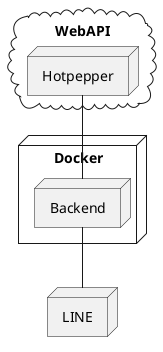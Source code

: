 @startuml architecture

cloud "WebAPI" {
    node "Hotpepper"
}

node "Docker" {
    node "Backend"
}

node "LINE"

Hotpepper--Backend
Backend--LINE

@enduml